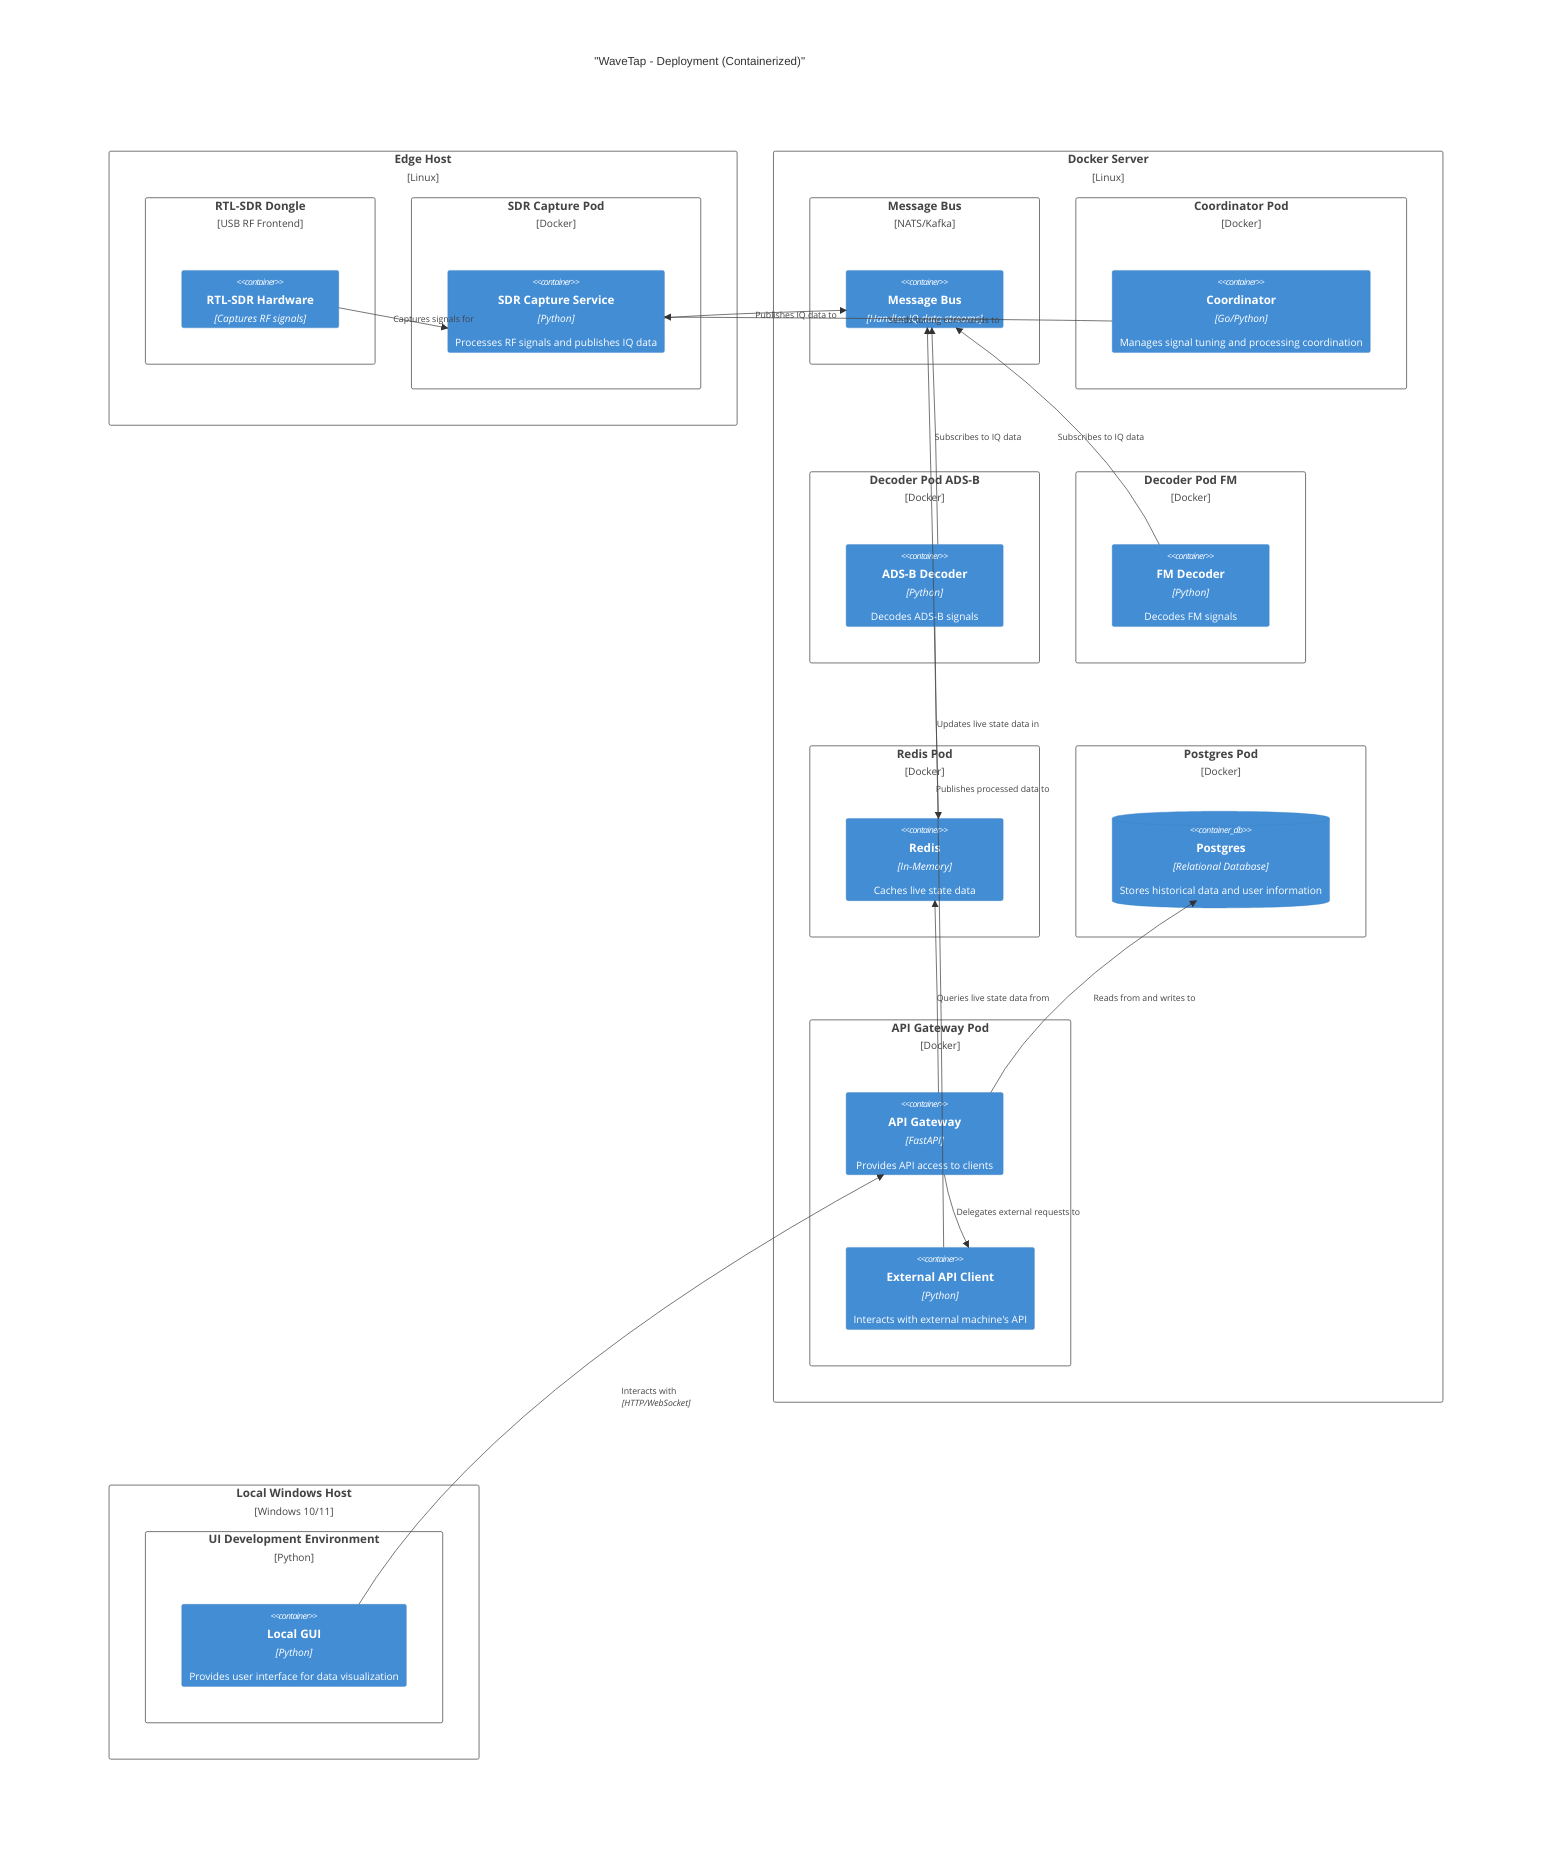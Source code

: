 C4Deployment
title "WaveTap - Deployment (Containerized)"

Deployment_Node(edge, "Edge Host", "Linux") {
    Node(rtlsdr_usb, "RTL-SDR Dongle", "USB RF Frontend") {
        Container(rtlsdr, "RTL-SDR Hardware", "Captures RF signals")
    }
    Node(cap_pod, "SDR Capture Pod", "Docker") {
        Container(sdr_cap, "SDR Capture Service", "Python", "Processes RF signals and publishes IQ data")
    }
}

Deployment_Node(standalone, "Docker Server", "Linux") {
    Node(msg, "Message Bus", "NATS/Kafka") {
        Container(msg_bus, "Message Bus", "Handles IQ data streams")
    }
    Node(coord_pod, "Coordinator Pod", "Docker") {
        Container(coord, "Coordinator", "Go/Python", "Manages signal tuning and processing coordination")
    }
    Node(dec_pod1, "Decoder Pod ADS-B", "Docker") {
        Container(dec_adsb, "ADS-B Decoder", "Python", "Decodes ADS-B signals")
    }
    Node(dec_pod2, "Decoder Pod FM", "Docker") {
        Container(dec_fm, "FM Decoder", "Python", "Decodes FM signals")
    }
    Node(cache_pod, "Redis Pod", "Docker") {
        Container(cache, "Redis", "In-Memory", "Caches live state data")
    }
    Node(db_pod, "Postgres Pod", "Docker") {
        ContainerDb(db, "Postgres", "Relational Database", "Stores historical data and user information")
    }
    Node(api_pod, "API Gateway Pod", "Docker") {
        Container(api, "API Gateway", "FastAPI", "Provides API access to clients")
        Container(ext_api, "External API Client", "Python", "Interacts with external machine's API")
    }
}

Deployment_Node(local, "Local Windows Host", "Windows 10/11") {
    Node(ui_dev, "UI Development Environment", "Python") {
        Container(ui, "Local GUI", "Python", "Provides user interface for data visualization")
    }
}

Rel(rtlsdr, sdr_cap, "Captures signals for")
Rel(sdr_cap, msg_bus, "Publishes IQ data to")
Rel(dec_adsb, msg_bus, "Subscribes to IQ data")
Rel(dec_fm, msg_bus, "Subscribes to IQ data")
Rel(coord, sdr_cap, "Sends tuning commands to")
Rel(dec_adsb, cache, "Updates live state data in")
Rel(api, cache, "Queries live state data from")
Rel(api, db, "Reads from and writes to")
Rel(ui, api, "Interacts with", "HTTP/WebSocket")
Rel(api, ext_api, "Delegates external requests to")
Rel(ext_api, msg_bus, "Publishes processed data to")

%% UpdateRelStyle(sdr_cap, msg_bus, $offsetY="-40")
%% UpdateRelStyle(dec_adsb, msg_bus, $offsetY="-40")
%% UpdateRelStyle(api, cache, $offsetY="-20", $offsetX="5")
%% UpdateRelStyle(api, db, $offsetX="-40", $offsetY="-20")
%% UpdateRelStyle(ui, api, $offsetY="-10")
